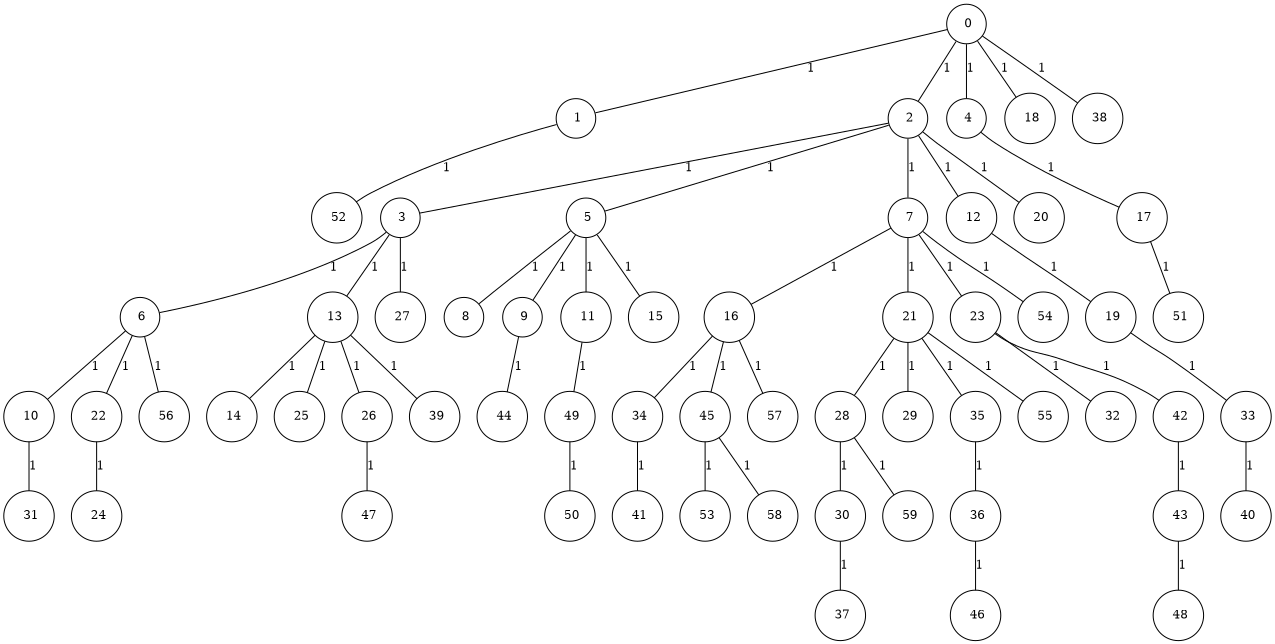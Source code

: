 graph G {
size="8.5,11;"
ratio = "expand;"
fixedsize="true;"
overlap="scale;"
node[shape=circle,width=.12,hight=.12,fontsize=12]
edge[fontsize=12]

0[label=" 0" color=black, pos="1.6423227,2.527264!"];
1[label=" 1" color=black, pos="2.726461,2.4771359!"];
2[label=" 2" color=black, pos="2.8383986,2.7915987!"];
3[label=" 3" color=black, pos="2.5146973,0.89808521!"];
4[label=" 4" color=black, pos="1.8525686,0.45118374!"];
5[label=" 5" color=black, pos="2.7778924,2.9574264!"];
6[label=" 6" color=black, pos="2.3422753,1.8303309!"];
7[label=" 7" color=black, pos="0.42048757,2.7434231!"];
8[label=" 8" color=black, pos="0.4865253,1.3178974!"];
9[label=" 9" color=black, pos="1.8376154,1.500568!"];
10[label=" 10" color=black, pos="1.3334029,2.6284903!"];
11[label=" 11" color=black, pos="2.5747636,2.9902278!"];
12[label=" 12" color=black, pos="2.4544065,0.76691029!"];
13[label=" 13" color=black, pos="1.3667268,0.95685739!"];
14[label=" 14" color=black, pos="0.83566697,2.9924813!"];
15[label=" 15" color=black, pos="0.60128437,0.31896481!"];
16[label=" 16" color=black, pos="0.0065913717,1.300796!"];
17[label=" 17" color=black, pos="2.4318956,1.5202208!"];
18[label=" 18" color=black, pos="0.093530745,2.6133988!"];
19[label=" 19" color=black, pos="1.6752866,2.0956266!"];
20[label=" 20" color=black, pos="2.045038,1.361992!"];
21[label=" 21" color=black, pos="0.5868736,2.120767!"];
22[label=" 22" color=black, pos="2.1060377,1.6786951!"];
23[label=" 23" color=black, pos="1.8491526,1.7951317!"];
24[label=" 24" color=black, pos="0.63452214,0.69995075!"];
25[label=" 25" color=black, pos="2.8972917,1.8317162!"];
26[label=" 26" color=black, pos="0.36888266,0.65911678!"];
27[label=" 27" color=black, pos="0.04874144,0.17386235!"];
28[label=" 28" color=black, pos="2.6172803,0.50554429!"];
29[label=" 29" color=black, pos="1.8547037,2.6266944!"];
30[label=" 30" color=black, pos="0.73955957,0.66806337!"];
31[label=" 31" color=black, pos="0.30304948,1.4444561!"];
32[label=" 32" color=black, pos="2.5591227,1.0039893!"];
33[label=" 33" color=black, pos="0.36457844,1.4472368!"];
34[label=" 34" color=black, pos="2.2808204,0.77763038!"];
35[label=" 35" color=black, pos="0.86109697,1.4233413!"];
36[label=" 36" color=black, pos="2.487347,2.6825311!"];
37[label=" 37" color=black, pos="0.55519689,2.3027921!"];
38[label=" 38" color=black, pos="0.61461507,2.8834686!"];
39[label=" 39" color=black, pos="1.4340505,1.8552362!"];
40[label=" 40" color=black, pos="1.4723317,1.4495877!"];
41[label=" 41" color=black, pos="0.69493095,1.5703712!"];
42[label=" 42" color=black, pos="2.0031781,0.30531321!"];
43[label=" 43" color=black, pos="0.29949431,2.3426523!"];
44[label=" 44" color=black, pos="2.6575401,0.12889208!"];
45[label=" 45" color=black, pos="1.3344089,2.5074934!"];
46[label=" 46" color=black, pos="1.4025396,0.8666885!"];
47[label=" 47" color=black, pos="2.7188868,0.82976331!"];
48[label=" 48" color=black, pos="1.5811501,1.0281286!"];
49[label=" 49" color=black, pos="0.17617544,0.25183245!"];
50[label=" 50" color=black, pos="0.94650136,1.0436286!"];
51[label=" 51" color=black, pos="0.28580016,2.032837!"];
52[label=" 52" color=black, pos="0.41146418,2.1560772!"];
53[label=" 53" color=black, pos="1.5934133,0.694897!"];
54[label=" 54" color=black, pos="0.054532722,2.8325429!"];
55[label=" 55" color=black, pos="2.2835102,1.964638!"];
56[label=" 56" color=black, pos="1.9416572,0.14074139!"];
57[label=" 57" color=black, pos="1.5912664,0.29718612!"];
58[label=" 58" color=black, pos="1.9497195,1.7837634!"];
59[label=" 59" color=black, pos="0.72709549,0.17885991!"];
0--1[label="1"]
0--2[label="1"]
0--4[label="1"]
0--18[label="1"]
0--38[label="1"]
1--52[label="1"]
2--3[label="1"]
2--5[label="1"]
2--7[label="1"]
2--12[label="1"]
2--20[label="1"]
3--6[label="1"]
3--13[label="1"]
3--27[label="1"]
4--17[label="1"]
5--8[label="1"]
5--9[label="1"]
5--11[label="1"]
5--15[label="1"]
6--10[label="1"]
6--22[label="1"]
6--56[label="1"]
7--16[label="1"]
7--21[label="1"]
7--23[label="1"]
7--54[label="1"]
9--44[label="1"]
10--31[label="1"]
11--49[label="1"]
12--19[label="1"]
13--14[label="1"]
13--25[label="1"]
13--26[label="1"]
13--39[label="1"]
16--34[label="1"]
16--45[label="1"]
16--57[label="1"]
17--51[label="1"]
19--33[label="1"]
21--28[label="1"]
21--29[label="1"]
21--35[label="1"]
21--55[label="1"]
22--24[label="1"]
23--32[label="1"]
23--42[label="1"]
26--47[label="1"]
28--30[label="1"]
28--59[label="1"]
30--37[label="1"]
33--40[label="1"]
34--41[label="1"]
35--36[label="1"]
36--46[label="1"]
42--43[label="1"]
43--48[label="1"]
45--53[label="1"]
45--58[label="1"]
49--50[label="1"]

}
